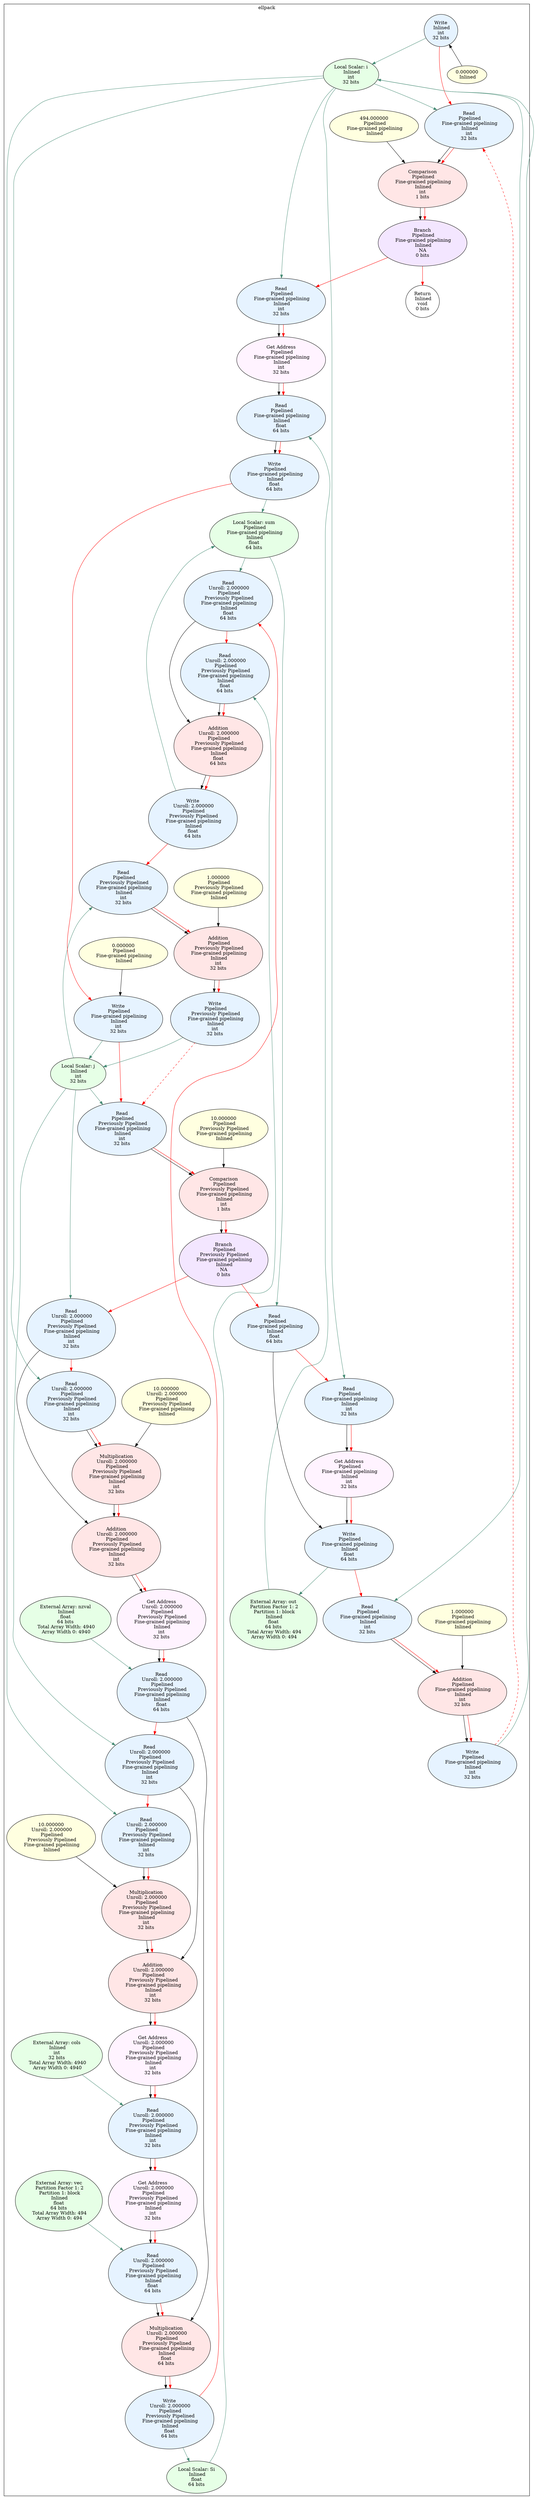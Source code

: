 digraph {
	graph [newrank=true];
	subgraph cluster_ellpack {
		graph [label=ellpack];
		{
			graph [rank=min];
			node8	[arrayWidth0=1,
				arrayWidth1=1,
				arrayWidth2=1,
				arrayWidth3=1,
				arrayWidth4=1,
				bitwidth=32,
				datasetIndex=NA,
				datatype=int,
				fillcolor="0.584 0.1 1",
				fullUnrollFactor=1.000000,
				graphType=NA,
				group=ellpack,
				inlined=1,
				keyText=store,
				label="Write
 Inlined
int
32 bits",
				partition1=none,
				partition2=none,
				partition3=none,
				partitionFactor1=0,
				partitionFactor2=0,
				partitionFactor3=0,
				pipelined=0,
				pipelinedType=0,
				previouslyPipelined=0,
				resourceType=none,
				style=filled,
				tile=1,
				totalArrayWidth=1,
				tripcount=1.000000,
				unrollFactor1=1.000000,
				unrollFactor2=1.000000,
				unrollFactor3=1.000000];
		}
		node0	[arrayWidth0=4940,
			arrayWidth1=1,
			arrayWidth2=1,
			arrayWidth3=1,
			arrayWidth4=1,
			bitwidth=64,
			datasetIndex=NA,
			datatype=float,
			fillcolor="0.33 0.1 1",
			fullUnrollFactor=1.000000,
			graphType=NA,
			group=ellpack,
			inlined=1,
			keyText=externalArray,
			label="External Array: nzval
 Inlined
float
64 bits
 Total Array Width: 4940
 Array Width 0: 4940",
			partition1=none,
			partition2=none,
			partition3=none,
			partitionFactor1=0,
			partitionFactor2=0,
			partitionFactor3=0,
			pipelined=0,
			pipelinedType=0,
			previouslyPipelined=0,
			resourceType=none,
			style=filled,
			tile=1,
			totalArrayWidth=4940,
			tripcount=1.000000,
			unrollFactor1=1.000000,
			unrollFactor2=1.000000,
			unrollFactor3=1.000000];
		node1	[arrayWidth0=4940,
			arrayWidth1=1,
			arrayWidth2=1,
			arrayWidth3=1,
			arrayWidth4=1,
			bitwidth=32,
			datasetIndex=NA,
			datatype=int,
			fillcolor="0.33 0.1 1",
			fullUnrollFactor=1.000000,
			graphType=NA,
			group=ellpack,
			inlined=1,
			keyText=externalArray,
			label="External Array: cols
 Inlined
int
32 bits
 Total Array Width: 4940
 Array Width 0: 4940",
			partition1=none,
			partition2=none,
			partition3=none,
			partitionFactor1=0,
			partitionFactor2=0,
			partitionFactor3=0,
			pipelined=0,
			pipelinedType=0,
			previouslyPipelined=0,
			resourceType=none,
			style=filled,
			tile=1,
			totalArrayWidth=4940,
			tripcount=1.000000,
			unrollFactor1=1.000000,
			unrollFactor2=1.000000,
			unrollFactor3=1.000000];
		node2	[arrayWidth0=494,
			arrayWidth1=1,
			arrayWidth2=1,
			arrayWidth3=1,
			arrayWidth4=1,
			bitwidth=64,
			datasetIndex=NA,
			datatype=float,
			fillcolor="0.33 0.1 1",
			fullUnrollFactor=1.000000,
			graphType=NA,
			group=ellpack,
			inlined=1,
			keyText=externalArray,
			label="External Array: vec
 Partition Factor 1: 2
 Partition 1: block
 Inlined
float
64 bits
 Total Array Width: 494
 Array Width 0: 494",
			partition1=block,
			partition2=none,
			partition3=none,
			partitionFactor1=2,
			partitionFactor2=0,
			partitionFactor3=0,
			pipelined=0,
			pipelinedType=0,
			previouslyPipelined=0,
			resourceType=none,
			style=filled,
			tile=1,
			totalArrayWidth=494,
			tripcount=1.000000,
			unrollFactor1=1.000000,
			unrollFactor2=1.000000,
			unrollFactor3=1.000000];
		node3	[arrayWidth0=494,
			arrayWidth1=1,
			arrayWidth2=1,
			arrayWidth3=1,
			arrayWidth4=1,
			bitwidth=64,
			datasetIndex=NA,
			datatype=float,
			fillcolor="0.33 0.1 1",
			fullUnrollFactor=1.000000,
			graphType=NA,
			group=ellpack,
			inlined=1,
			keyText=externalArray,
			label="External Array: out
 Partition Factor 1: 2
 Partition 1: block
 Inlined
float
64 bits
 Total Array Width: 494
 Array Width 0: 494",
			partition1=block,
			partition2=none,
			partition3=none,
			partitionFactor1=2,
			partitionFactor2=0,
			partitionFactor3=0,
			pipelined=0,
			pipelinedType=0,
			previouslyPipelined=0,
			resourceType=none,
			style=filled,
			tile=1,
			totalArrayWidth=494,
			tripcount=1.000000,
			unrollFactor1=1.000000,
			unrollFactor2=1.000000,
			unrollFactor3=1.000000];
		node4	[arrayWidth0=1,
			arrayWidth1=1,
			arrayWidth2=1,
			arrayWidth3=1,
			arrayWidth4=1,
			bitwidth=32,
			datasetIndex=NA,
			datatype=int,
			fillcolor="0.33 0.1 1",
			fullUnrollFactor=1.000000,
			graphType=NA,
			group=ellpack,
			inlined=1,
			keyText=localScalar,
			label="Local Scalar: i
 Inlined
int
32 bits",
			partition1=none,
			partition2=none,
			partition3=none,
			partitionFactor1=0,
			partitionFactor2=0,
			partitionFactor3=0,
			pipelined=0,
			pipelinedType=0,
			previouslyPipelined=0,
			resourceType=none,
			style=filled,
			tile=1,
			totalArrayWidth=1,
			tripcount=1.000000,
			unrollFactor1=1.000000,
			unrollFactor2=1.000000,
			unrollFactor3=1.000000];
		node5	[arrayWidth0=1,
			arrayWidth1=1,
			arrayWidth2=1,
			arrayWidth3=1,
			arrayWidth4=1,
			bitwidth=32,
			datasetIndex=NA,
			datatype=int,
			fillcolor="0.33 0.1 1",
			fullUnrollFactor=1.000000,
			graphType=NA,
			group=ellpack,
			inlined=1,
			keyText=localScalar,
			label="Local Scalar: j
 Inlined
int
32 bits",
			partition1=none,
			partition2=none,
			partition3=none,
			partitionFactor1=0,
			partitionFactor2=0,
			partitionFactor3=0,
			pipelined=0,
			pipelinedType=0,
			previouslyPipelined=0,
			resourceType=none,
			style=filled,
			tile=1,
			totalArrayWidth=1,
			tripcount=1.000000,
			unrollFactor1=1.000000,
			unrollFactor2=1.000000,
			unrollFactor3=1.000000];
		node6	[arrayWidth0=1,
			arrayWidth1=1,
			arrayWidth2=1,
			arrayWidth3=1,
			arrayWidth4=1,
			bitwidth=64,
			datasetIndex=NA,
			datatype=float,
			fillcolor="0.33 0.1 1",
			fullUnrollFactor=1.000000,
			graphType=NA,
			group=ellpack,
			inlined=1,
			keyText=localScalar,
			label="Local Scalar: Si
 Inlined
float
64 bits",
			partition1=none,
			partition2=none,
			partition3=none,
			partitionFactor1=0,
			partitionFactor2=0,
			partitionFactor3=0,
			pipelined=0,
			pipelinedType=0,
			previouslyPipelined=0,
			resourceType=none,
			style=filled,
			tile=1,
			totalArrayWidth=1,
			tripcount=1.000000,
			unrollFactor1=1.000000,
			unrollFactor2=1.000000,
			unrollFactor3=1.000000];
		node7	[arrayWidth0=1,
			arrayWidth1=1,
			arrayWidth2=1,
			arrayWidth3=1,
			arrayWidth4=1,
			datasetIndex=NA,
			fillcolor=lightyellow,
			fullUnrollFactor=1.000000,
			graphType=NA,
			group=ellpack,
			inlined=1,
			keyText=constantValue,
			label="0.000000
 Inlined",
			partition1=none,
			partition2=none,
			partition3=none,
			partitionFactor1=0,
			partitionFactor2=0,
			partitionFactor3=0,
			pipelined=0,
			pipelinedType=0,
			previouslyPipelined=0,
			resourceType=none,
			style=filled,
			tile=1,
			totalArrayWidth=1,
			tripcount=1.000000,
			unrollFactor1=1.000000,
			unrollFactor2=1.000000,
			unrollFactor3=1.000000];
		node9	[arrayWidth0=1,
			arrayWidth1=1,
			arrayWidth2=1,
			arrayWidth3=1,
			arrayWidth4=1,
			datasetIndex=NA,
			fillcolor=lightyellow,
			fullUnrollFactor=1.000000,
			graphType=NA,
			group=ellpack,
			inlined=1,
			keyText=constantValue,
			label="494.000000
 Pipelined
 Fine-grained pipelining
 Inlined",
			partition1=none,
			partition2=none,
			partition3=none,
			partitionFactor1=0,
			partitionFactor2=0,
			partitionFactor3=0,
			pipelined=1,
			pipelinedType=2,
			previouslyPipelined=0,
			resourceType=none,
			style=filled,
			tile=1,
			totalArrayWidth=1,
			tripcount=1.000000,
			unrollFactor1=1.000000,
			unrollFactor2=1.000000,
			unrollFactor3=1.000000];
		node10	[arrayWidth0=1,
			arrayWidth1=1,
			arrayWidth2=1,
			arrayWidth3=1,
			arrayWidth4=1,
			bitwidth=32,
			datasetIndex=NA,
			datatype=int,
			fillcolor="0.584 0.1 1",
			fullUnrollFactor=1.000000,
			graphType=NA,
			group=ellpack,
			inlined=1,
			keyText=load,
			label="Read
 Pipelined
 Fine-grained pipelining
 Inlined
int
32 bits",
			partition1=none,
			partition2=none,
			partition3=none,
			partitionFactor1=0,
			partitionFactor2=0,
			partitionFactor3=0,
			pipelined=1,
			pipelinedType=2,
			previouslyPipelined=0,
			resourceType=none,
			style=filled,
			tile=1,
			totalArrayWidth=1,
			tripcount=1.000000,
			unrollFactor1=1.000000,
			unrollFactor2=1.000000,
			unrollFactor3=1.000000];
		node11	[arrayWidth0=1,
			arrayWidth1=1,
			arrayWidth2=1,
			arrayWidth3=1,
			arrayWidth4=1,
			bitwidth=1,
			datasetIndex=NA,
			datatype=int,
			fillcolor="0 0.1 1",
			fullUnrollFactor=1.000000,
			graphType=NA,
			group=ellpack,
			inlined=1,
			keyText=cmp,
			label="Comparison
 Pipelined
 Fine-grained pipelining
 Inlined
int
1 bits",
			partition1=none,
			partition2=none,
			partition3=none,
			partitionFactor1=0,
			partitionFactor2=0,
			partitionFactor3=0,
			pipelined=1,
			pipelinedType=2,
			previouslyPipelined=0,
			resourceType=none,
			style=filled,
			tile=1,
			totalArrayWidth=1,
			tripcount=1.000000,
			unrollFactor1=1.000000,
			unrollFactor2=1.000000,
			unrollFactor3=1.000000];
		node12	[arrayWidth0=1,
			arrayWidth1=1,
			arrayWidth2=1,
			arrayWidth3=1,
			arrayWidth4=1,
			bitwidth=0,
			datasetIndex=NA,
			datatype=NA,
			fillcolor="0.75 0.1 1",
			fullUnrollFactor=1.000000,
			graphType=NA,
			group=ellpack,
			inlined=1,
			keyText=br,
			label="Branch
 Pipelined
 Fine-grained pipelining
 Inlined
NA
0 bits",
			partition1=none,
			partition2=none,
			partition3=none,
			partitionFactor1=0,
			partitionFactor2=0,
			partitionFactor3=0,
			pipelined=1,
			pipelinedType=2,
			previouslyPipelined=0,
			resourceType=none,
			style=filled,
			tile=1,
			totalArrayWidth=1,
			tripcount=1.000000,
			unrollFactor1=1.000000,
			unrollFactor2=1.000000,
			unrollFactor3=1.000000];
		node13	[arrayWidth0=1,
			arrayWidth1=1,
			arrayWidth2=1,
			arrayWidth3=1,
			arrayWidth4=1,
			bitwidth=64,
			datasetIndex=NA,
			datatype=float,
			fillcolor="0.33 0.1 1",
			fullUnrollFactor=1.000000,
			graphType=NA,
			group=ellpack,
			inlined=1,
			keyText=localScalar,
			label="Local Scalar: sum
 Pipelined
 Fine-grained pipelining
 Inlined
float
64 bits",
			partition1=none,
			partition2=none,
			partition3=none,
			partitionFactor1=0,
			partitionFactor2=0,
			partitionFactor3=0,
			pipelined=1,
			pipelinedType=2,
			previouslyPipelined=0,
			resourceType=none,
			style=filled,
			tile=1,
			totalArrayWidth=1,
			tripcount=1.000000,
			unrollFactor1=1.000000,
			unrollFactor2=1.000000,
			unrollFactor3=1.000000];
		node14	[arrayWidth0=1,
			arrayWidth1=1,
			arrayWidth2=1,
			arrayWidth3=1,
			arrayWidth4=1,
			bitwidth=32,
			datasetIndex=NA,
			datatype=int,
			fillcolor="0.833 0.05 1",
			fullUnrollFactor=1.000000,
			graphType=NA,
			group=ellpack,
			inlined=1,
			keyText=getelementptr,
			label="Get Address
 Pipelined
 Fine-grained pipelining
 Inlined
int
32 bits",
			partition1=none,
			partition2=none,
			partition3=none,
			partitionFactor1=0,
			partitionFactor2=0,
			partitionFactor3=0,
			pipelined=1,
			pipelinedType=2,
			previouslyPipelined=0,
			resourceType=none,
			style=filled,
			tile=1,
			totalArrayWidth=1,
			tripcount=1.000000,
			unrollFactor1=1.000000,
			unrollFactor2=1.000000,
			unrollFactor3=1.000000];
		node15	[arrayWidth0=1,
			arrayWidth1=1,
			arrayWidth2=1,
			arrayWidth3=1,
			arrayWidth4=1,
			bitwidth=32,
			datasetIndex=NA,
			datatype=int,
			fillcolor="0.584 0.1 1",
			fullUnrollFactor=1.000000,
			graphType=NA,
			group=ellpack,
			inlined=1,
			keyText=load,
			label="Read
 Pipelined
 Fine-grained pipelining
 Inlined
int
32 bits",
			partition1=none,
			partition2=none,
			partition3=none,
			partitionFactor1=0,
			partitionFactor2=0,
			partitionFactor3=0,
			pipelined=1,
			pipelinedType=2,
			previouslyPipelined=0,
			resourceType=none,
			style=filled,
			tile=1,
			totalArrayWidth=1,
			tripcount=1.000000,
			unrollFactor1=1.000000,
			unrollFactor2=1.000000,
			unrollFactor3=1.000000];
		node16	[arrayWidth0=1,
			arrayWidth1=1,
			arrayWidth2=1,
			arrayWidth3=1,
			arrayWidth4=1,
			bitwidth=64,
			datasetIndex=NA,
			datatype=float,
			fillcolor="0.584 0.1 1",
			fullUnrollFactor=1.000000,
			graphType=NA,
			group=ellpack,
			inlined=1,
			keyText=load,
			label="Read
 Pipelined
 Fine-grained pipelining
 Inlined
float
64 bits",
			partition1=none,
			partition2=none,
			partition3=none,
			partitionFactor1=0,
			partitionFactor2=0,
			partitionFactor3=0,
			pipelined=1,
			pipelinedType=2,
			previouslyPipelined=0,
			resourceType=none,
			style=filled,
			tile=1,
			totalArrayWidth=1,
			tripcount=1.000000,
			unrollFactor1=1.000000,
			unrollFactor2=1.000000,
			unrollFactor3=1.000000];
		node17	[arrayWidth0=1,
			arrayWidth1=1,
			arrayWidth2=1,
			arrayWidth3=1,
			arrayWidth4=1,
			bitwidth=64,
			datasetIndex=NA,
			datatype=float,
			fillcolor="0.584 0.1 1",
			fullUnrollFactor=1.000000,
			graphType=NA,
			group=ellpack,
			inlined=1,
			keyText=store,
			label="Write
 Pipelined
 Fine-grained pipelining
 Inlined
float
64 bits",
			partition1=none,
			partition2=none,
			partition3=none,
			partitionFactor1=0,
			partitionFactor2=0,
			partitionFactor3=0,
			pipelined=1,
			pipelinedType=2,
			previouslyPipelined=0,
			resourceType=none,
			style=filled,
			tile=1,
			totalArrayWidth=1,
			tripcount=1.000000,
			unrollFactor1=1.000000,
			unrollFactor2=1.000000,
			unrollFactor3=1.000000];
		node18	[arrayWidth0=1,
			arrayWidth1=1,
			arrayWidth2=1,
			arrayWidth3=1,
			arrayWidth4=1,
			datasetIndex=NA,
			fillcolor=lightyellow,
			fullUnrollFactor=1.000000,
			graphType=NA,
			group=ellpack,
			inlined=1,
			keyText=constantValue,
			label="0.000000
 Pipelined
 Fine-grained pipelining
 Inlined",
			partition1=none,
			partition2=none,
			partition3=none,
			partitionFactor1=0,
			partitionFactor2=0,
			partitionFactor3=0,
			pipelined=1,
			pipelinedType=2,
			previouslyPipelined=0,
			resourceType=none,
			style=filled,
			tile=1,
			totalArrayWidth=1,
			tripcount=1.000000,
			unrollFactor1=1.000000,
			unrollFactor2=1.000000,
			unrollFactor3=1.000000];
		node19	[arrayWidth0=1,
			arrayWidth1=1,
			arrayWidth2=1,
			arrayWidth3=1,
			arrayWidth4=1,
			bitwidth=32,
			datasetIndex=NA,
			datatype=int,
			fillcolor="0.584 0.1 1",
			fullUnrollFactor=1.000000,
			graphType=NA,
			group=ellpack,
			inlined=1,
			keyText=store,
			label="Write
 Pipelined
 Fine-grained pipelining
 Inlined
int
32 bits",
			partition1=none,
			partition2=none,
			partition3=none,
			partitionFactor1=0,
			partitionFactor2=0,
			partitionFactor3=0,
			pipelined=1,
			pipelinedType=2,
			previouslyPipelined=0,
			resourceType=none,
			style=filled,
			tile=1,
			totalArrayWidth=1,
			tripcount=1.000000,
			unrollFactor1=1.000000,
			unrollFactor2=1.000000,
			unrollFactor3=1.000000];
		node20	[arrayWidth0=1,
			arrayWidth1=1,
			arrayWidth2=1,
			arrayWidth3=1,
			arrayWidth4=1,
			datasetIndex=NA,
			fillcolor=lightyellow,
			fullUnrollFactor=1.000000,
			graphType=NA,
			group=ellpack,
			inlined=1,
			keyText=constantValue,
			label="10.000000
 Pipelined
 Previously Pipelined
 Fine-grained pipelining
 Inlined",
			partition1=none,
			partition2=none,
			partition3=none,
			partitionFactor1=0,
			partitionFactor2=0,
			partitionFactor3=0,
			pipelined=1,
			pipelinedType=2,
			previouslyPipelined=1,
			resourceType=none,
			style=filled,
			tile=1,
			totalArrayWidth=1,
			tripcount=1.000000,
			unrollFactor1=1.000000,
			unrollFactor2=1.000000,
			unrollFactor3=1.000000];
		node21	[arrayWidth0=1,
			arrayWidth1=1,
			arrayWidth2=1,
			arrayWidth3=1,
			arrayWidth4=1,
			bitwidth=32,
			datasetIndex=NA,
			datatype=int,
			fillcolor="0.584 0.1 1",
			fullUnrollFactor=1.000000,
			graphType=NA,
			group=ellpack,
			inlined=1,
			keyText=load,
			label="Read
 Pipelined
 Previously Pipelined
 Fine-grained pipelining
 Inlined
int
32 bits",
			partition1=none,
			partition2=none,
			partition3=none,
			partitionFactor1=0,
			partitionFactor2=0,
			partitionFactor3=0,
			pipelined=1,
			pipelinedType=2,
			previouslyPipelined=1,
			resourceType=none,
			style=filled,
			tile=1,
			totalArrayWidth=1,
			tripcount=1.000000,
			unrollFactor1=1.000000,
			unrollFactor2=1.000000,
			unrollFactor3=1.000000];
		node22	[arrayWidth0=1,
			arrayWidth1=1,
			arrayWidth2=1,
			arrayWidth3=1,
			arrayWidth4=1,
			bitwidth=1,
			datasetIndex=NA,
			datatype=int,
			fillcolor="0 0.1 1",
			fullUnrollFactor=1.000000,
			graphType=NA,
			group=ellpack,
			inlined=1,
			keyText=cmp,
			label="Comparison
 Pipelined
 Previously Pipelined
 Fine-grained pipelining
 Inlined
int
1 bits",
			partition1=none,
			partition2=none,
			partition3=none,
			partitionFactor1=0,
			partitionFactor2=0,
			partitionFactor3=0,
			pipelined=1,
			pipelinedType=2,
			previouslyPipelined=1,
			resourceType=none,
			style=filled,
			tile=1,
			totalArrayWidth=1,
			tripcount=1.000000,
			unrollFactor1=1.000000,
			unrollFactor2=1.000000,
			unrollFactor3=1.000000];
		node23	[arrayWidth0=1,
			arrayWidth1=1,
			arrayWidth2=1,
			arrayWidth3=1,
			arrayWidth4=1,
			bitwidth=0,
			datasetIndex=NA,
			datatype=NA,
			fillcolor="0.75 0.1 1",
			fullUnrollFactor=1.000000,
			graphType=NA,
			group=ellpack,
			inlined=1,
			keyText=br,
			label="Branch
 Pipelined
 Previously Pipelined
 Fine-grained pipelining
 Inlined
NA
0 bits",
			partition1=none,
			partition2=none,
			partition3=none,
			partitionFactor1=0,
			partitionFactor2=0,
			partitionFactor3=0,
			pipelined=1,
			pipelinedType=2,
			previouslyPipelined=1,
			resourceType=none,
			style=filled,
			tile=1,
			totalArrayWidth=1,
			tripcount=1.000000,
			unrollFactor1=1.000000,
			unrollFactor2=1.000000,
			unrollFactor3=1.000000];
		node24	[arrayWidth0=1,
			arrayWidth1=1,
			arrayWidth2=1,
			arrayWidth3=1,
			arrayWidth4=1,
			bitwidth=32,
			datasetIndex=NA,
			datatype=int,
			fillcolor="0.833 0.05 1",
			fullUnrollFactor=2.000000,
			graphType=NA,
			group=ellpack,
			inlined=1,
			keyText=getelementptr,
			label="Get Address
 Unroll: 2.000000
 Pipelined
 Previously Pipelined
 Fine-grained pipelining
 Inlined
int
32 bits",
			partition1=none,
			partition2=none,
			partition3=none,
			partitionFactor1=0,
			partitionFactor2=0,
			partitionFactor3=0,
			pipelined=1,
			pipelinedType=2,
			previouslyPipelined=1,
			resourceType=none,
			style=filled,
			tile=1,
			totalArrayWidth=1,
			tripcount=1.000000,
			unrollFactor1=2.000000,
			unrollFactor2=1.000000,
			unrollFactor3=1.000000];
		node25	[arrayWidth0=1,
			arrayWidth1=1,
			arrayWidth2=1,
			arrayWidth3=1,
			arrayWidth4=1,
			bitwidth=32,
			datasetIndex=NA,
			datatype=int,
			fillcolor="0.584 0.1 1",
			fullUnrollFactor=2.000000,
			graphType=NA,
			group=ellpack,
			inlined=1,
			keyText=load,
			label="Read
 Unroll: 2.000000
 Pipelined
 Previously Pipelined
 Fine-grained pipelining
 Inlined
int
32 bits",
			partition1=none,
			partition2=none,
			partition3=none,
			partitionFactor1=0,
			partitionFactor2=0,
			partitionFactor3=0,
			pipelined=1,
			pipelinedType=2,
			previouslyPipelined=1,
			resourceType=none,
			style=filled,
			tile=1,
			totalArrayWidth=1,
			tripcount=1.000000,
			unrollFactor1=2.000000,
			unrollFactor2=1.000000,
			unrollFactor3=1.000000];
		node26	[arrayWidth0=1,
			arrayWidth1=1,
			arrayWidth2=1,
			arrayWidth3=1,
			arrayWidth4=1,
			bitwidth=32,
			datasetIndex=NA,
			datatype=int,
			fillcolor="0.584 0.1 1",
			fullUnrollFactor=2.000000,
			graphType=NA,
			group=ellpack,
			inlined=1,
			keyText=load,
			label="Read
 Unroll: 2.000000
 Pipelined
 Previously Pipelined
 Fine-grained pipelining
 Inlined
int
32 bits",
			partition1=none,
			partition2=none,
			partition3=none,
			partitionFactor1=0,
			partitionFactor2=0,
			partitionFactor3=0,
			pipelined=1,
			pipelinedType=2,
			previouslyPipelined=1,
			resourceType=none,
			style=filled,
			tile=1,
			totalArrayWidth=1,
			tripcount=1.000000,
			unrollFactor1=2.000000,
			unrollFactor2=1.000000,
			unrollFactor3=1.000000];
		node27	[arrayWidth0=1,
			arrayWidth1=1,
			arrayWidth2=1,
			arrayWidth3=1,
			arrayWidth4=1,
			datasetIndex=NA,
			fillcolor=lightyellow,
			fullUnrollFactor=2.000000,
			graphType=NA,
			group=ellpack,
			inlined=1,
			keyText=constantValue,
			label="10.000000
 Unroll: 2.000000
 Pipelined
 Previously Pipelined
 Fine-grained pipelining
 Inlined",
			partition1=none,
			partition2=none,
			partition3=none,
			partitionFactor1=0,
			partitionFactor2=0,
			partitionFactor3=0,
			pipelined=1,
			pipelinedType=2,
			previouslyPipelined=1,
			resourceType=none,
			style=filled,
			tile=1,
			totalArrayWidth=1,
			tripcount=1.000000,
			unrollFactor1=2.000000,
			unrollFactor2=1.000000,
			unrollFactor3=1.000000];
		node28	[arrayWidth0=1,
			arrayWidth1=1,
			arrayWidth2=1,
			arrayWidth3=1,
			arrayWidth4=1,
			bitwidth=32,
			datasetIndex=NA,
			datatype=int,
			fillcolor="0 0.1 1",
			fullUnrollFactor=2.000000,
			graphType=NA,
			group=ellpack,
			inlined=1,
			keyText=mul,
			label="Multiplication
 Unroll: 2.000000
 Pipelined
 Previously Pipelined
 Fine-grained pipelining
 Inlined
int
32 bits",
			partition1=none,
			partition2=none,
			partition3=none,
			partitionFactor1=0,
			partitionFactor2=0,
			partitionFactor3=0,
			pipelined=1,
			pipelinedType=2,
			previouslyPipelined=1,
			resourceType=none,
			style=filled,
			tile=1,
			totalArrayWidth=1,
			tripcount=1.000000,
			unrollFactor1=2.000000,
			unrollFactor2=1.000000,
			unrollFactor3=1.000000];
		node29	[arrayWidth0=1,
			arrayWidth1=1,
			arrayWidth2=1,
			arrayWidth3=1,
			arrayWidth4=1,
			bitwidth=32,
			datasetIndex=NA,
			datatype=int,
			fillcolor="0 0.1 1",
			fullUnrollFactor=2.000000,
			graphType=NA,
			group=ellpack,
			inlined=1,
			keyText=add,
			label="Addition
 Unroll: 2.000000
 Pipelined
 Previously Pipelined
 Fine-grained pipelining
 Inlined
int
32 bits",
			partition1=none,
			partition2=none,
			partition3=none,
			partitionFactor1=0,
			partitionFactor2=0,
			partitionFactor3=0,
			pipelined=1,
			pipelinedType=2,
			previouslyPipelined=1,
			resourceType=none,
			style=filled,
			tile=1,
			totalArrayWidth=1,
			tripcount=1.000000,
			unrollFactor1=2.000000,
			unrollFactor2=1.000000,
			unrollFactor3=1.000000];
		node30	[arrayWidth0=1,
			arrayWidth1=1,
			arrayWidth2=1,
			arrayWidth3=1,
			arrayWidth4=1,
			bitwidth=64,
			datasetIndex=NA,
			datatype=float,
			fillcolor="0.584 0.1 1",
			fullUnrollFactor=2.000000,
			graphType=NA,
			group=ellpack,
			inlined=1,
			keyText=load,
			label="Read
 Unroll: 2.000000
 Pipelined
 Previously Pipelined
 Fine-grained pipelining
 Inlined
float
64 bits",
			partition1=none,
			partition2=none,
			partition3=none,
			partitionFactor1=0,
			partitionFactor2=0,
			partitionFactor3=0,
			pipelined=1,
			pipelinedType=2,
			previouslyPipelined=1,
			resourceType=none,
			style=filled,
			tile=1,
			totalArrayWidth=1,
			tripcount=1.000000,
			unrollFactor1=2.000000,
			unrollFactor2=1.000000,
			unrollFactor3=1.000000];
		node31	[arrayWidth0=1,
			arrayWidth1=1,
			arrayWidth2=1,
			arrayWidth3=1,
			arrayWidth4=1,
			bitwidth=32,
			datasetIndex=NA,
			datatype=int,
			fillcolor="0.833 0.05 1",
			fullUnrollFactor=2.000000,
			graphType=NA,
			group=ellpack,
			inlined=1,
			keyText=getelementptr,
			label="Get Address
 Unroll: 2.000000
 Pipelined
 Previously Pipelined
 Fine-grained pipelining
 Inlined
int
32 bits",
			partition1=none,
			partition2=none,
			partition3=none,
			partitionFactor1=0,
			partitionFactor2=0,
			partitionFactor3=0,
			pipelined=1,
			pipelinedType=2,
			previouslyPipelined=1,
			resourceType=none,
			style=filled,
			tile=1,
			totalArrayWidth=1,
			tripcount=1.000000,
			unrollFactor1=2.000000,
			unrollFactor2=1.000000,
			unrollFactor3=1.000000];
		node32	[arrayWidth0=1,
			arrayWidth1=1,
			arrayWidth2=1,
			arrayWidth3=1,
			arrayWidth4=1,
			bitwidth=32,
			datasetIndex=NA,
			datatype=int,
			fillcolor="0.833 0.05 1",
			fullUnrollFactor=2.000000,
			graphType=NA,
			group=ellpack,
			inlined=1,
			keyText=getelementptr,
			label="Get Address
 Unroll: 2.000000
 Pipelined
 Previously Pipelined
 Fine-grained pipelining
 Inlined
int
32 bits",
			partition1=none,
			partition2=none,
			partition3=none,
			partitionFactor1=0,
			partitionFactor2=0,
			partitionFactor3=0,
			pipelined=1,
			pipelinedType=2,
			previouslyPipelined=1,
			resourceType=none,
			style=filled,
			tile=1,
			totalArrayWidth=1,
			tripcount=1.000000,
			unrollFactor1=2.000000,
			unrollFactor2=1.000000,
			unrollFactor3=1.000000];
		node33	[arrayWidth0=1,
			arrayWidth1=1,
			arrayWidth2=1,
			arrayWidth3=1,
			arrayWidth4=1,
			bitwidth=32,
			datasetIndex=NA,
			datatype=int,
			fillcolor="0.584 0.1 1",
			fullUnrollFactor=2.000000,
			graphType=NA,
			group=ellpack,
			inlined=1,
			keyText=load,
			label="Read
 Unroll: 2.000000
 Pipelined
 Previously Pipelined
 Fine-grained pipelining
 Inlined
int
32 bits",
			partition1=none,
			partition2=none,
			partition3=none,
			partitionFactor1=0,
			partitionFactor2=0,
			partitionFactor3=0,
			pipelined=1,
			pipelinedType=2,
			previouslyPipelined=1,
			resourceType=none,
			style=filled,
			tile=1,
			totalArrayWidth=1,
			tripcount=1.000000,
			unrollFactor1=2.000000,
			unrollFactor2=1.000000,
			unrollFactor3=1.000000];
		node34	[arrayWidth0=1,
			arrayWidth1=1,
			arrayWidth2=1,
			arrayWidth3=1,
			arrayWidth4=1,
			bitwidth=32,
			datasetIndex=NA,
			datatype=int,
			fillcolor="0.584 0.1 1",
			fullUnrollFactor=2.000000,
			graphType=NA,
			group=ellpack,
			inlined=1,
			keyText=load,
			label="Read
 Unroll: 2.000000
 Pipelined
 Previously Pipelined
 Fine-grained pipelining
 Inlined
int
32 bits",
			partition1=none,
			partition2=none,
			partition3=none,
			partitionFactor1=0,
			partitionFactor2=0,
			partitionFactor3=0,
			pipelined=1,
			pipelinedType=2,
			previouslyPipelined=1,
			resourceType=none,
			style=filled,
			tile=1,
			totalArrayWidth=1,
			tripcount=1.000000,
			unrollFactor1=2.000000,
			unrollFactor2=1.000000,
			unrollFactor3=1.000000];
		node35	[arrayWidth0=1,
			arrayWidth1=1,
			arrayWidth2=1,
			arrayWidth3=1,
			arrayWidth4=1,
			datasetIndex=NA,
			fillcolor=lightyellow,
			fullUnrollFactor=2.000000,
			graphType=NA,
			group=ellpack,
			inlined=1,
			keyText=constantValue,
			label="10.000000
 Unroll: 2.000000
 Pipelined
 Previously Pipelined
 Fine-grained pipelining
 Inlined",
			partition1=none,
			partition2=none,
			partition3=none,
			partitionFactor1=0,
			partitionFactor2=0,
			partitionFactor3=0,
			pipelined=1,
			pipelinedType=2,
			previouslyPipelined=1,
			resourceType=none,
			style=filled,
			tile=1,
			totalArrayWidth=1,
			tripcount=1.000000,
			unrollFactor1=2.000000,
			unrollFactor2=1.000000,
			unrollFactor3=1.000000];
		node36	[arrayWidth0=1,
			arrayWidth1=1,
			arrayWidth2=1,
			arrayWidth3=1,
			arrayWidth4=1,
			bitwidth=32,
			datasetIndex=NA,
			datatype=int,
			fillcolor="0 0.1 1",
			fullUnrollFactor=2.000000,
			graphType=NA,
			group=ellpack,
			inlined=1,
			keyText=mul,
			label="Multiplication
 Unroll: 2.000000
 Pipelined
 Previously Pipelined
 Fine-grained pipelining
 Inlined
int
32 bits",
			partition1=none,
			partition2=none,
			partition3=none,
			partitionFactor1=0,
			partitionFactor2=0,
			partitionFactor3=0,
			pipelined=1,
			pipelinedType=2,
			previouslyPipelined=1,
			resourceType=none,
			style=filled,
			tile=1,
			totalArrayWidth=1,
			tripcount=1.000000,
			unrollFactor1=2.000000,
			unrollFactor2=1.000000,
			unrollFactor3=1.000000];
		node37	[arrayWidth0=1,
			arrayWidth1=1,
			arrayWidth2=1,
			arrayWidth3=1,
			arrayWidth4=1,
			bitwidth=32,
			datasetIndex=NA,
			datatype=int,
			fillcolor="0 0.1 1",
			fullUnrollFactor=2.000000,
			graphType=NA,
			group=ellpack,
			inlined=1,
			keyText=add,
			label="Addition
 Unroll: 2.000000
 Pipelined
 Previously Pipelined
 Fine-grained pipelining
 Inlined
int
32 bits",
			partition1=none,
			partition2=none,
			partition3=none,
			partitionFactor1=0,
			partitionFactor2=0,
			partitionFactor3=0,
			pipelined=1,
			pipelinedType=2,
			previouslyPipelined=1,
			resourceType=none,
			style=filled,
			tile=1,
			totalArrayWidth=1,
			tripcount=1.000000,
			unrollFactor1=2.000000,
			unrollFactor2=1.000000,
			unrollFactor3=1.000000];
		node38	[arrayWidth0=1,
			arrayWidth1=1,
			arrayWidth2=1,
			arrayWidth3=1,
			arrayWidth4=1,
			bitwidth=32,
			datasetIndex=NA,
			datatype=int,
			fillcolor="0.584 0.1 1",
			fullUnrollFactor=2.000000,
			graphType=NA,
			group=ellpack,
			inlined=1,
			keyText=load,
			label="Read
 Unroll: 2.000000
 Pipelined
 Previously Pipelined
 Fine-grained pipelining
 Inlined
int
32 bits",
			partition1=none,
			partition2=none,
			partition3=none,
			partitionFactor1=0,
			partitionFactor2=0,
			partitionFactor3=0,
			pipelined=1,
			pipelinedType=2,
			previouslyPipelined=1,
			resourceType=none,
			style=filled,
			tile=1,
			totalArrayWidth=1,
			tripcount=1.000000,
			unrollFactor1=2.000000,
			unrollFactor2=1.000000,
			unrollFactor3=1.000000];
		node39	[arrayWidth0=1,
			arrayWidth1=1,
			arrayWidth2=1,
			arrayWidth3=1,
			arrayWidth4=1,
			bitwidth=64,
			datasetIndex=NA,
			datatype=float,
			fillcolor="0.584 0.1 1",
			fullUnrollFactor=2.000000,
			graphType=NA,
			group=ellpack,
			inlined=1,
			keyText=load,
			label="Read
 Unroll: 2.000000
 Pipelined
 Previously Pipelined
 Fine-grained pipelining
 Inlined
float
64 bits",
			partition1=none,
			partition2=none,
			partition3=none,
			partitionFactor1=0,
			partitionFactor2=0,
			partitionFactor3=0,
			pipelined=1,
			pipelinedType=2,
			previouslyPipelined=1,
			resourceType=none,
			style=filled,
			tile=1,
			totalArrayWidth=1,
			tripcount=1.000000,
			unrollFactor1=2.000000,
			unrollFactor2=1.000000,
			unrollFactor3=1.000000];
		node40	[arrayWidth0=1,
			arrayWidth1=1,
			arrayWidth2=1,
			arrayWidth3=1,
			arrayWidth4=1,
			bitwidth=64,
			datasetIndex=NA,
			datatype=float,
			fillcolor="0 0.1 1",
			fullUnrollFactor=2.000000,
			graphType=NA,
			group=ellpack,
			inlined=1,
			keyText=mul,
			label="Multiplication
 Unroll: 2.000000
 Pipelined
 Previously Pipelined
 Fine-grained pipelining
 Inlined
float
64 bits",
			partition1=none,
			partition2=none,
			partition3=none,
			partitionFactor1=0,
			partitionFactor2=0,
			partitionFactor3=0,
			pipelined=1,
			pipelinedType=2,
			previouslyPipelined=1,
			resourceType=none,
			style=filled,
			tile=1,
			totalArrayWidth=1,
			tripcount=1.000000,
			unrollFactor1=2.000000,
			unrollFactor2=1.000000,
			unrollFactor3=1.000000];
		node41	[arrayWidth0=1,
			arrayWidth1=1,
			arrayWidth2=1,
			arrayWidth3=1,
			arrayWidth4=1,
			bitwidth=64,
			datasetIndex=NA,
			datatype=float,
			fillcolor="0.584 0.1 1",
			fullUnrollFactor=2.000000,
			graphType=NA,
			group=ellpack,
			inlined=1,
			keyText=store,
			label="Write
 Unroll: 2.000000
 Pipelined
 Previously Pipelined
 Fine-grained pipelining
 Inlined
float
64 bits",
			partition1=none,
			partition2=none,
			partition3=none,
			partitionFactor1=0,
			partitionFactor2=0,
			partitionFactor3=0,
			pipelined=1,
			pipelinedType=2,
			previouslyPipelined=1,
			resourceType=none,
			style=filled,
			tile=1,
			totalArrayWidth=1,
			tripcount=1.000000,
			unrollFactor1=2.000000,
			unrollFactor2=1.000000,
			unrollFactor3=1.000000];
		node42	[arrayWidth0=1,
			arrayWidth1=1,
			arrayWidth2=1,
			arrayWidth3=1,
			arrayWidth4=1,
			bitwidth=64,
			datasetIndex=NA,
			datatype=float,
			fillcolor="0.584 0.1 1",
			fullUnrollFactor=2.000000,
			graphType=NA,
			group=ellpack,
			inlined=1,
			keyText=load,
			label="Read
 Unroll: 2.000000
 Pipelined
 Previously Pipelined
 Fine-grained pipelining
 Inlined
float
64 bits",
			partition1=none,
			partition2=none,
			partition3=none,
			partitionFactor1=0,
			partitionFactor2=0,
			partitionFactor3=0,
			pipelined=1,
			pipelinedType=2,
			previouslyPipelined=1,
			resourceType=none,
			style=filled,
			tile=1,
			totalArrayWidth=1,
			tripcount=1.000000,
			unrollFactor1=2.000000,
			unrollFactor2=1.000000,
			unrollFactor3=1.000000];
		node43	[arrayWidth0=1,
			arrayWidth1=1,
			arrayWidth2=1,
			arrayWidth3=1,
			arrayWidth4=1,
			bitwidth=64,
			datasetIndex=NA,
			datatype=float,
			fillcolor="0.584 0.1 1",
			fullUnrollFactor=2.000000,
			graphType=NA,
			group=ellpack,
			inlined=1,
			keyText=load,
			label="Read
 Unroll: 2.000000
 Pipelined
 Previously Pipelined
 Fine-grained pipelining
 Inlined
float
64 bits",
			partition1=none,
			partition2=none,
			partition3=none,
			partitionFactor1=0,
			partitionFactor2=0,
			partitionFactor3=0,
			pipelined=1,
			pipelinedType=2,
			previouslyPipelined=1,
			resourceType=none,
			style=filled,
			tile=1,
			totalArrayWidth=1,
			tripcount=1.000000,
			unrollFactor1=2.000000,
			unrollFactor2=1.000000,
			unrollFactor3=1.000000];
		node44	[arrayWidth0=1,
			arrayWidth1=1,
			arrayWidth2=1,
			arrayWidth3=1,
			arrayWidth4=1,
			bitwidth=64,
			datasetIndex=NA,
			datatype=float,
			fillcolor="0 0.1 1",
			fullUnrollFactor=2.000000,
			graphType=NA,
			group=ellpack,
			inlined=1,
			keyText=add,
			label="Addition
 Unroll: 2.000000
 Pipelined
 Previously Pipelined
 Fine-grained pipelining
 Inlined
float
64 bits",
			partition1=none,
			partition2=none,
			partition3=none,
			partitionFactor1=0,
			partitionFactor2=0,
			partitionFactor3=0,
			pipelined=1,
			pipelinedType=2,
			previouslyPipelined=1,
			resourceType=none,
			style=filled,
			tile=1,
			totalArrayWidth=1,
			tripcount=1.000000,
			unrollFactor1=2.000000,
			unrollFactor2=1.000000,
			unrollFactor3=1.000000];
		node45	[arrayWidth0=1,
			arrayWidth1=1,
			arrayWidth2=1,
			arrayWidth3=1,
			arrayWidth4=1,
			bitwidth=64,
			datasetIndex=NA,
			datatype=float,
			fillcolor="0.584 0.1 1",
			fullUnrollFactor=2.000000,
			graphType=NA,
			group=ellpack,
			inlined=1,
			keyText=store,
			label="Write
 Unroll: 2.000000
 Pipelined
 Previously Pipelined
 Fine-grained pipelining
 Inlined
float
64 bits",
			partition1=none,
			partition2=none,
			partition3=none,
			partitionFactor1=0,
			partitionFactor2=0,
			partitionFactor3=0,
			pipelined=1,
			pipelinedType=2,
			previouslyPipelined=1,
			resourceType=none,
			style=filled,
			tile=1,
			totalArrayWidth=1,
			tripcount=1.000000,
			unrollFactor1=2.000000,
			unrollFactor2=1.000000,
			unrollFactor3=1.000000];
		node46	[arrayWidth0=1,
			arrayWidth1=1,
			arrayWidth2=1,
			arrayWidth3=1,
			arrayWidth4=1,
			bitwidth=32,
			datasetIndex=NA,
			datatype=int,
			fillcolor="0.584 0.1 1",
			fullUnrollFactor=1.000000,
			graphType=NA,
			group=ellpack,
			inlined=1,
			keyText=load,
			label="Read
 Pipelined
 Previously Pipelined
 Fine-grained pipelining
 Inlined
int
32 bits",
			partition1=none,
			partition2=none,
			partition3=none,
			partitionFactor1=0,
			partitionFactor2=0,
			partitionFactor3=0,
			pipelined=1,
			pipelinedType=2,
			previouslyPipelined=1,
			resourceType=none,
			style=filled,
			tile=1,
			totalArrayWidth=1,
			tripcount=1.000000,
			unrollFactor1=1.000000,
			unrollFactor2=1.000000,
			unrollFactor3=1.000000];
		node47	[arrayWidth0=1,
			arrayWidth1=1,
			arrayWidth2=1,
			arrayWidth3=1,
			arrayWidth4=1,
			datasetIndex=NA,
			fillcolor=lightyellow,
			fullUnrollFactor=1.000000,
			graphType=NA,
			group=ellpack,
			inlined=1,
			keyText=constantValue,
			label="1.000000
 Pipelined
 Previously Pipelined
 Fine-grained pipelining
 Inlined",
			partition1=none,
			partition2=none,
			partition3=none,
			partitionFactor1=0,
			partitionFactor2=0,
			partitionFactor3=0,
			pipelined=1,
			pipelinedType=2,
			previouslyPipelined=1,
			resourceType=none,
			style=filled,
			tile=1,
			totalArrayWidth=1,
			tripcount=1.000000,
			unrollFactor1=1.000000,
			unrollFactor2=1.000000,
			unrollFactor3=1.000000];
		node48	[arrayWidth0=1,
			arrayWidth1=1,
			arrayWidth2=1,
			arrayWidth3=1,
			arrayWidth4=1,
			bitwidth=32,
			datasetIndex=NA,
			datatype=int,
			fillcolor="0 0.1 1",
			fullUnrollFactor=1.000000,
			graphType=NA,
			group=ellpack,
			inlined=1,
			keyText=add,
			label="Addition
 Pipelined
 Previously Pipelined
 Fine-grained pipelining
 Inlined
int
32 bits",
			partition1=none,
			partition2=none,
			partition3=none,
			partitionFactor1=0,
			partitionFactor2=0,
			partitionFactor3=0,
			pipelined=1,
			pipelinedType=2,
			previouslyPipelined=1,
			resourceType=none,
			style=filled,
			tile=1,
			totalArrayWidth=1,
			tripcount=1.000000,
			unrollFactor1=1.000000,
			unrollFactor2=1.000000,
			unrollFactor3=1.000000];
		node49	[arrayWidth0=1,
			arrayWidth1=1,
			arrayWidth2=1,
			arrayWidth3=1,
			arrayWidth4=1,
			bitwidth=32,
			datasetIndex=NA,
			datatype=int,
			fillcolor="0.584 0.1 1",
			fullUnrollFactor=1.000000,
			graphType=NA,
			group=ellpack,
			inlined=1,
			keyText=store,
			label="Write
 Pipelined
 Previously Pipelined
 Fine-grained pipelining
 Inlined
int
32 bits",
			partition1=none,
			partition2=none,
			partition3=none,
			partitionFactor1=0,
			partitionFactor2=0,
			partitionFactor3=0,
			pipelined=1,
			pipelinedType=2,
			previouslyPipelined=1,
			resourceType=none,
			style=filled,
			tile=1,
			totalArrayWidth=1,
			tripcount=1.000000,
			unrollFactor1=1.000000,
			unrollFactor2=1.000000,
			unrollFactor3=1.000000];
		node50	[arrayWidth0=1,
			arrayWidth1=1,
			arrayWidth2=1,
			arrayWidth3=1,
			arrayWidth4=1,
			bitwidth=64,
			datasetIndex=NA,
			datatype=float,
			fillcolor="0.584 0.1 1",
			fullUnrollFactor=1.000000,
			graphType=NA,
			group=ellpack,
			inlined=1,
			keyText=load,
			label="Read
 Pipelined
 Fine-grained pipelining
 Inlined
float
64 bits",
			partition1=none,
			partition2=none,
			partition3=none,
			partitionFactor1=0,
			partitionFactor2=0,
			partitionFactor3=0,
			pipelined=1,
			pipelinedType=2,
			previouslyPipelined=0,
			resourceType=none,
			style=filled,
			tile=1,
			totalArrayWidth=1,
			tripcount=1.000000,
			unrollFactor1=1.000000,
			unrollFactor2=1.000000,
			unrollFactor3=1.000000];
		node51	[arrayWidth0=1,
			arrayWidth1=1,
			arrayWidth2=1,
			arrayWidth3=1,
			arrayWidth4=1,
			bitwidth=32,
			datasetIndex=NA,
			datatype=int,
			fillcolor="0.833 0.05 1",
			fullUnrollFactor=1.000000,
			graphType=NA,
			group=ellpack,
			inlined=1,
			keyText=getelementptr,
			label="Get Address
 Pipelined
 Fine-grained pipelining
 Inlined
int
32 bits",
			partition1=none,
			partition2=none,
			partition3=none,
			partitionFactor1=0,
			partitionFactor2=0,
			partitionFactor3=0,
			pipelined=1,
			pipelinedType=2,
			previouslyPipelined=0,
			resourceType=none,
			style=filled,
			tile=1,
			totalArrayWidth=1,
			tripcount=1.000000,
			unrollFactor1=1.000000,
			unrollFactor2=1.000000,
			unrollFactor3=1.000000];
		node52	[arrayWidth0=1,
			arrayWidth1=1,
			arrayWidth2=1,
			arrayWidth3=1,
			arrayWidth4=1,
			bitwidth=32,
			datasetIndex=NA,
			datatype=int,
			fillcolor="0.584 0.1 1",
			fullUnrollFactor=1.000000,
			graphType=NA,
			group=ellpack,
			inlined=1,
			keyText=load,
			label="Read
 Pipelined
 Fine-grained pipelining
 Inlined
int
32 bits",
			partition1=none,
			partition2=none,
			partition3=none,
			partitionFactor1=0,
			partitionFactor2=0,
			partitionFactor3=0,
			pipelined=1,
			pipelinedType=2,
			previouslyPipelined=0,
			resourceType=none,
			style=filled,
			tile=1,
			totalArrayWidth=1,
			tripcount=1.000000,
			unrollFactor1=1.000000,
			unrollFactor2=1.000000,
			unrollFactor3=1.000000];
		node53	[arrayWidth0=1,
			arrayWidth1=1,
			arrayWidth2=1,
			arrayWidth3=1,
			arrayWidth4=1,
			bitwidth=64,
			datasetIndex=NA,
			datatype=float,
			fillcolor="0.584 0.1 1",
			fullUnrollFactor=1.000000,
			graphType=NA,
			group=ellpack,
			inlined=1,
			keyText=store,
			label="Write
 Pipelined
 Fine-grained pipelining
 Inlined
float
64 bits",
			partition1=none,
			partition2=none,
			partition3=none,
			partitionFactor1=0,
			partitionFactor2=0,
			partitionFactor3=0,
			pipelined=1,
			pipelinedType=2,
			previouslyPipelined=0,
			resourceType=none,
			style=filled,
			tile=1,
			totalArrayWidth=1,
			tripcount=1.000000,
			unrollFactor1=1.000000,
			unrollFactor2=1.000000,
			unrollFactor3=1.000000];
		node54	[arrayWidth0=1,
			arrayWidth1=1,
			arrayWidth2=1,
			arrayWidth3=1,
			arrayWidth4=1,
			bitwidth=32,
			datasetIndex=NA,
			datatype=int,
			fillcolor="0.584 0.1 1",
			fullUnrollFactor=1.000000,
			graphType=NA,
			group=ellpack,
			inlined=1,
			keyText=load,
			label="Read
 Pipelined
 Fine-grained pipelining
 Inlined
int
32 bits",
			partition1=none,
			partition2=none,
			partition3=none,
			partitionFactor1=0,
			partitionFactor2=0,
			partitionFactor3=0,
			pipelined=1,
			pipelinedType=2,
			previouslyPipelined=0,
			resourceType=none,
			style=filled,
			tile=1,
			totalArrayWidth=1,
			tripcount=1.000000,
			unrollFactor1=1.000000,
			unrollFactor2=1.000000,
			unrollFactor3=1.000000];
		node55	[arrayWidth0=1,
			arrayWidth1=1,
			arrayWidth2=1,
			arrayWidth3=1,
			arrayWidth4=1,
			datasetIndex=NA,
			fillcolor=lightyellow,
			fullUnrollFactor=1.000000,
			graphType=NA,
			group=ellpack,
			inlined=1,
			keyText=constantValue,
			label="1.000000
 Pipelined
 Fine-grained pipelining
 Inlined",
			partition1=none,
			partition2=none,
			partition3=none,
			partitionFactor1=0,
			partitionFactor2=0,
			partitionFactor3=0,
			pipelined=1,
			pipelinedType=2,
			previouslyPipelined=0,
			resourceType=none,
			style=filled,
			tile=1,
			totalArrayWidth=1,
			tripcount=1.000000,
			unrollFactor1=1.000000,
			unrollFactor2=1.000000,
			unrollFactor3=1.000000];
		node56	[arrayWidth0=1,
			arrayWidth1=1,
			arrayWidth2=1,
			arrayWidth3=1,
			arrayWidth4=1,
			bitwidth=32,
			datasetIndex=NA,
			datatype=int,
			fillcolor="0 0.1 1",
			fullUnrollFactor=1.000000,
			graphType=NA,
			group=ellpack,
			inlined=1,
			keyText=add,
			label="Addition
 Pipelined
 Fine-grained pipelining
 Inlined
int
32 bits",
			partition1=none,
			partition2=none,
			partition3=none,
			partitionFactor1=0,
			partitionFactor2=0,
			partitionFactor3=0,
			pipelined=1,
			pipelinedType=2,
			previouslyPipelined=0,
			resourceType=none,
			style=filled,
			tile=1,
			totalArrayWidth=1,
			tripcount=1.000000,
			unrollFactor1=1.000000,
			unrollFactor2=1.000000,
			unrollFactor3=1.000000];
		node57	[arrayWidth0=1,
			arrayWidth1=1,
			arrayWidth2=1,
			arrayWidth3=1,
			arrayWidth4=1,
			bitwidth=32,
			datasetIndex=NA,
			datatype=int,
			fillcolor="0.584 0.1 1",
			fullUnrollFactor=1.000000,
			graphType=NA,
			group=ellpack,
			inlined=1,
			keyText=store,
			label="Write
 Pipelined
 Fine-grained pipelining
 Inlined
int
32 bits",
			partition1=none,
			partition2=none,
			partition3=none,
			partitionFactor1=0,
			partitionFactor2=0,
			partitionFactor3=0,
			pipelined=1,
			pipelinedType=2,
			previouslyPipelined=0,
			resourceType=none,
			style=filled,
			tile=1,
			totalArrayWidth=1,
			tripcount=1.000000,
			unrollFactor1=1.000000,
			unrollFactor2=1.000000,
			unrollFactor3=1.000000];
		node58	[arrayWidth0=1,
			arrayWidth1=1,
			arrayWidth2=1,
			arrayWidth3=1,
			arrayWidth4=1,
			bitwidth=0,
			datasetIndex=NA,
			datatype=void,
			fillcolor=white,
			fullUnrollFactor=1.000000,
			graphType=NA,
			group=ellpack,
			inlined=1,
			keyText=ret,
			label="Return
 Inlined
void
0 bits",
			partition1=none,
			partition2=none,
			partition3=none,
			partitionFactor1=0,
			partitionFactor2=0,
			partitionFactor3=0,
			pipelined=0,
			pipelinedType=0,
			previouslyPipelined=0,
			resourceType=none,
			style=filled,
			tile=1,
			totalArrayWidth=1,
			tripcount=1.000000,
			unrollFactor1=1.000000,
			unrollFactor2=1.000000,
			unrollFactor3=1.000000];
	}
	node0 -> node30	[color=aquamarine4,
		flowType=address];
	node1 -> node38	[color=aquamarine4,
		flowType=address];
	node2 -> node39	[color=aquamarine4,
		flowType=address];
	node3 -> node16	[color=aquamarine4,
		flowType=address];
	node4 -> node10	[color=aquamarine4,
		flowType=address];
	node4 -> node15	[color=aquamarine4,
		flowType=address];
	node4 -> node26	[color=aquamarine4,
		flowType=address];
	node4 -> node34	[color=aquamarine4,
		flowType=address];
	node4 -> node52	[color=aquamarine4,
		flowType=address];
	node4 -> node54	[color=aquamarine4,
		flowType=address];
	node5 -> node21	[color=aquamarine4,
		flowType=address];
	node5 -> node25	[color=aquamarine4,
		flowType=address];
	node5 -> node33	[color=aquamarine4,
		flowType=address];
	node5 -> node46	[color=aquamarine4,
		flowType=address];
	node6 -> node43	[color=aquamarine4,
		flowType=address];
	node7 -> node8	[color=black,
		flowType=dataflow];
	node8 -> node4	[color=aquamarine4,
		flowType=address];
	node8 -> node10	[color=red,
		flowType=control];
	node9 -> node11	[color=black,
		flowType=dataflow];
	node10 -> node11	[color=black,
		flowType=dataflow];
	node10 -> node11	[color=red,
		flowType=control];
	node10 -> node57	[color=red,
		dir=back,
		flowType=control,
		style=dashed];
	node11 -> node12	[color=black,
		flowType=dataflow];
	node11 -> node12	[color=red,
		flowType=control];
	node12 -> node15	[color=red,
		flowType=control];
	node12 -> node58	[color=red,
		flowType=control];
	node13 -> node42	[color=aquamarine4,
		flowType=address];
	node13 -> node50	[color=aquamarine4,
		flowType=address];
	node14 -> node16	[color=black,
		flowType=dataflow];
	node14 -> node16	[color=red,
		flowType=control];
	node15 -> node14	[color=black,
		flowType=dataflow];
	node15 -> node14	[color=red,
		flowType=control];
	node16 -> node17	[color=black,
		flowType=dataflow];
	node16 -> node17	[color=red,
		flowType=control];
	node17 -> node13	[color=aquamarine4,
		flowType=address];
	node17 -> node19	[color=red,
		flowType=control];
	node18 -> node19	[color=black,
		flowType=dataflow];
	node19 -> node5	[color=aquamarine4,
		flowType=address];
	node19 -> node21	[color=red,
		flowType=control];
	node20 -> node22	[color=black,
		flowType=dataflow];
	node21 -> node22	[color=black,
		flowType=dataflow];
	node21 -> node22	[color=red,
		flowType=control];
	node21 -> node49	[color=red,
		dir=back,
		flowType=control,
		style=dashed];
	node22 -> node23	[color=black,
		flowType=dataflow];
	node22 -> node23	[color=red,
		flowType=control];
	node23 -> node25	[color=red,
		flowType=control];
	node23 -> node50	[color=red,
		flowType=control];
	node24 -> node30	[color=black,
		flowType=dataflow];
	node24 -> node30	[color=red,
		flowType=control];
	node25 -> node26	[color=red,
		flowType=control];
	node25 -> node29	[color=black,
		flowType=dataflow];
	node26 -> node28	[color=black,
		flowType=dataflow];
	node26 -> node28	[color=red,
		flowType=control];
	node27 -> node28	[color=black,
		flowType=dataflow];
	node28 -> node29	[color=black,
		flowType=dataflow];
	node28 -> node29	[color=red,
		flowType=control];
	node29 -> node24	[color=black,
		flowType=dataflow];
	node29 -> node24	[color=red,
		flowType=control];
	node30 -> node33	[color=red,
		flowType=control];
	node30 -> node40	[color=black,
		flowType=dataflow];
	node31 -> node39	[color=black,
		flowType=dataflow];
	node31 -> node39	[color=red,
		flowType=control];
	node32 -> node38	[color=black,
		flowType=dataflow];
	node32 -> node38	[color=red,
		flowType=control];
	node33 -> node34	[color=red,
		flowType=control];
	node33 -> node37	[color=black,
		flowType=dataflow];
	node34 -> node36	[color=black,
		flowType=dataflow];
	node34 -> node36	[color=red,
		flowType=control];
	node35 -> node36	[color=black,
		flowType=dataflow];
	node36 -> node37	[color=black,
		flowType=dataflow];
	node36 -> node37	[color=red,
		flowType=control];
	node37 -> node32	[color=black,
		flowType=dataflow];
	node37 -> node32	[color=red,
		flowType=control];
	node38 -> node31	[color=black,
		flowType=dataflow];
	node38 -> node31	[color=red,
		flowType=control];
	node39 -> node40	[color=black,
		flowType=dataflow];
	node39 -> node40	[color=red,
		flowType=control];
	node40 -> node41	[color=black,
		flowType=dataflow];
	node40 -> node41	[color=red,
		flowType=control];
	node41 -> node6	[color=aquamarine4,
		flowType=address];
	node41 -> node42	[color=red,
		flowType=control];
	node42 -> node43	[color=red,
		flowType=control];
	node42 -> node44	[color=black,
		flowType=dataflow];
	node43 -> node44	[color=black,
		flowType=dataflow];
	node43 -> node44	[color=red,
		flowType=control];
	node44 -> node45	[color=black,
		flowType=dataflow];
	node44 -> node45	[color=red,
		flowType=control];
	node45 -> node13	[color=aquamarine4,
		flowType=address];
	node45 -> node46	[color=red,
		flowType=control];
	node46 -> node48	[color=black,
		flowType=dataflow];
	node46 -> node48	[color=red,
		flowType=control];
	node47 -> node48	[color=black,
		flowType=dataflow];
	node48 -> node49	[color=black,
		flowType=dataflow];
	node48 -> node49	[color=red,
		flowType=control];
	node49 -> node5	[color=aquamarine4,
		flowType=address];
	node50 -> node52	[color=red,
		flowType=control];
	node50 -> node53	[color=black,
		flowType=dataflow];
	node51 -> node53	[color=black,
		flowType=dataflow];
	node51 -> node53	[color=red,
		flowType=control];
	node52 -> node51	[color=black,
		flowType=dataflow];
	node52 -> node51	[color=red,
		flowType=control];
	node53 -> node3	[color=aquamarine4,
		flowType=address];
	node53 -> node54	[color=red,
		flowType=control];
	node54 -> node56	[color=black,
		flowType=dataflow];
	node54 -> node56	[color=red,
		flowType=control];
	node55 -> node56	[color=black,
		flowType=dataflow];
	node56 -> node57	[color=black,
		flowType=dataflow];
	node56 -> node57	[color=red,
		flowType=control];
	node57 -> node4	[color=aquamarine4,
		flowType=address];
}
